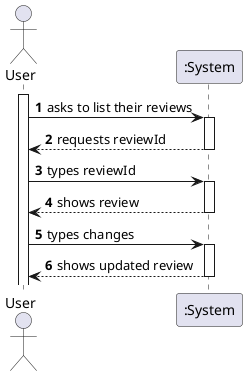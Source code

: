 @startuml
'https://plantuml.com/sequence-diagram

autoactivate on
autonumber

actor "User" as user
participant ":System" as System

activate user

user -> System: asks to list their reviews
System --> user: requests reviewId
user -> System: types reviewId
System --> user: shows review
user -> System: types changes
System --> user: shows updated review

@enduml